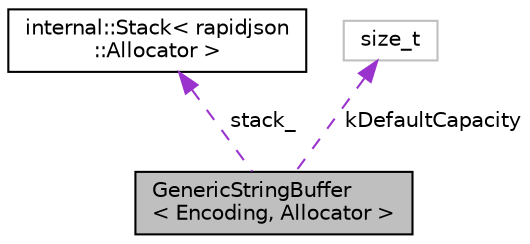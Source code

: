 digraph "GenericStringBuffer&lt; Encoding, Allocator &gt;"
{
 // LATEX_PDF_SIZE
  edge [fontname="Helvetica",fontsize="10",labelfontname="Helvetica",labelfontsize="10"];
  node [fontname="Helvetica",fontsize="10",shape=record];
  Node1 [label="GenericStringBuffer\l\< Encoding, Allocator \>",height=0.2,width=0.4,color="black", fillcolor="grey75", style="filled", fontcolor="black",tooltip="Represents an in-memory output stream."];
  Node2 -> Node1 [dir="back",color="darkorchid3",fontsize="10",style="dashed",label=" stack_" ];
  Node2 [label="internal::Stack\< rapidjson\l::Allocator \>",height=0.2,width=0.4,color="black", fillcolor="white", style="filled",URL="$classinternal_1_1Stack.html",tooltip=" "];
  Node3 -> Node1 [dir="back",color="darkorchid3",fontsize="10",style="dashed",label=" kDefaultCapacity" ];
  Node3 [label="size_t",height=0.2,width=0.4,color="grey75", fillcolor="white", style="filled",tooltip=" "];
}
